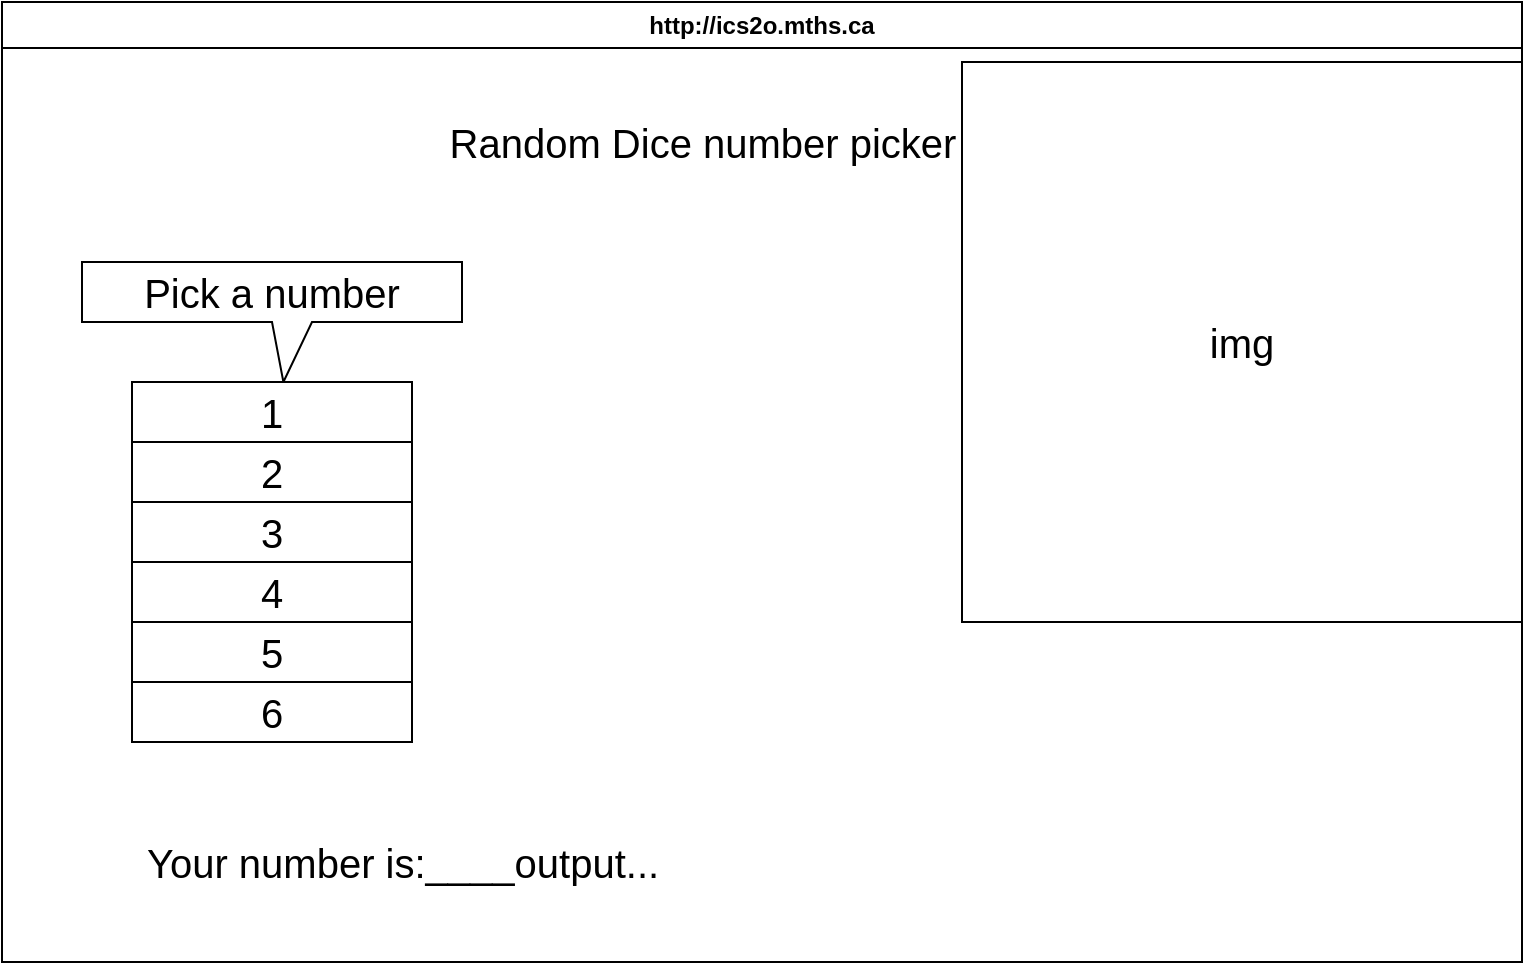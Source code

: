 <mxfile>
    <diagram id="HIP3nbAZw_EuaXWnEj3U" name="Page-1">
        <mxGraphModel dx="1086" dy="751" grid="1" gridSize="10" guides="1" tooltips="1" connect="1" arrows="1" fold="1" page="1" pageScale="1" pageWidth="850" pageHeight="1100" math="0" shadow="0">
            <root>
                <mxCell id="0"/>
                <mxCell id="1" parent="0"/>
                <mxCell id="7" value="http://ics2o.mths.ca" style="swimlane;whiteSpace=wrap;html=1;" parent="1" vertex="1">
                    <mxGeometry x="20" y="50" width="760" height="480" as="geometry"/>
                </mxCell>
                <mxCell id="8" value="&lt;font style=&quot;font-size: 20px;&quot;&gt;Random Dice number picker&lt;/font&gt;" style="text;html=1;align=center;verticalAlign=middle;resizable=0;points=[];autosize=1;strokeColor=none;fillColor=none;" vertex="1" parent="7">
                    <mxGeometry x="210" y="50" width="280" height="40" as="geometry"/>
                </mxCell>
                <mxCell id="9" value="Pick a number" style="shape=callout;whiteSpace=wrap;html=1;perimeter=calloutPerimeter;fontSize=20;position2=0.53;" vertex="1" parent="7">
                    <mxGeometry x="40" y="130" width="190" height="60" as="geometry"/>
                </mxCell>
                <mxCell id="10" value="1" style="rounded=0;whiteSpace=wrap;html=1;fontSize=20;" vertex="1" parent="7">
                    <mxGeometry x="65" y="190" width="140" height="30" as="geometry"/>
                </mxCell>
                <mxCell id="15" value="5" style="rounded=0;whiteSpace=wrap;html=1;fontSize=20;" vertex="1" parent="7">
                    <mxGeometry x="65" y="310" width="140" height="30" as="geometry"/>
                </mxCell>
                <mxCell id="14" value="3" style="rounded=0;whiteSpace=wrap;html=1;fontSize=20;" vertex="1" parent="7">
                    <mxGeometry x="65" y="250" width="140" height="30" as="geometry"/>
                </mxCell>
                <mxCell id="13" value="4" style="rounded=0;whiteSpace=wrap;html=1;fontSize=20;" vertex="1" parent="7">
                    <mxGeometry x="65" y="280" width="140" height="30" as="geometry"/>
                </mxCell>
                <mxCell id="12" value="6" style="rounded=0;whiteSpace=wrap;html=1;fontSize=20;" vertex="1" parent="7">
                    <mxGeometry x="65" y="340" width="140" height="30" as="geometry"/>
                </mxCell>
                <mxCell id="11" value="2" style="rounded=0;whiteSpace=wrap;html=1;fontSize=20;" vertex="1" parent="7">
                    <mxGeometry x="65" y="220" width="140" height="30" as="geometry"/>
                </mxCell>
                <mxCell id="16" value="Your number is:____output..." style="text;html=1;align=center;verticalAlign=middle;resizable=0;points=[];autosize=1;strokeColor=none;fillColor=none;fontSize=20;" vertex="1" parent="7">
                    <mxGeometry x="60" y="410" width="280" height="40" as="geometry"/>
                </mxCell>
                <mxCell id="17" value="img" style="whiteSpace=wrap;html=1;aspect=fixed;fontSize=20;" vertex="1" parent="7">
                    <mxGeometry x="480" y="30" width="280" height="280" as="geometry"/>
                </mxCell>
            </root>
        </mxGraphModel>
    </diagram>
</mxfile>